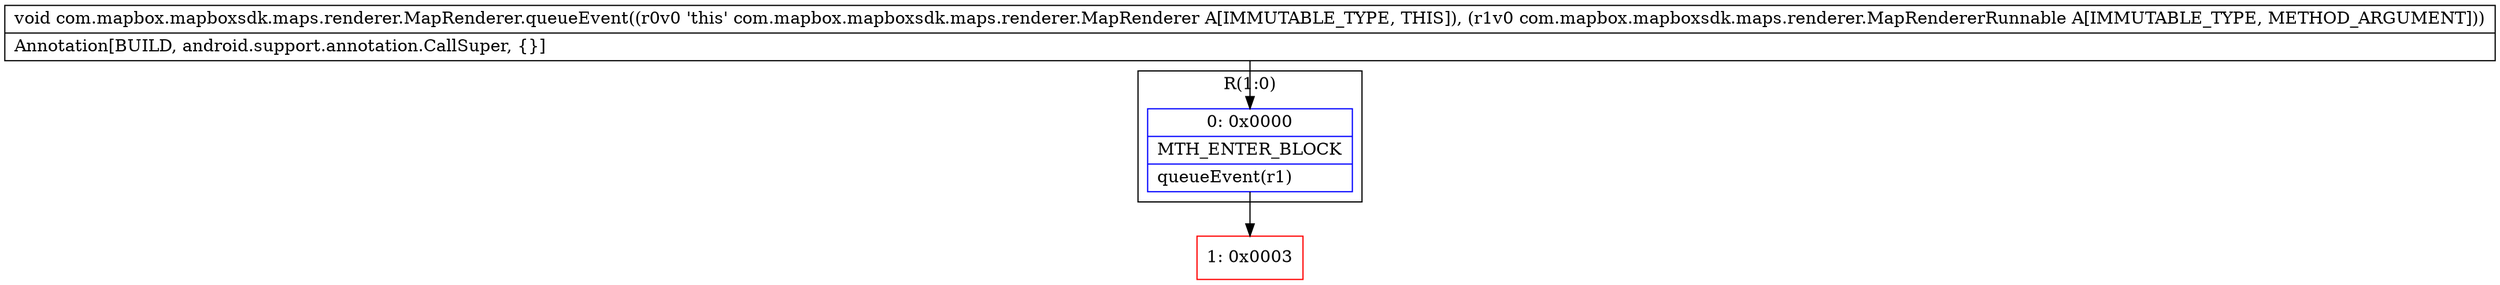 digraph "CFG forcom.mapbox.mapboxsdk.maps.renderer.MapRenderer.queueEvent(Lcom\/mapbox\/mapboxsdk\/maps\/renderer\/MapRendererRunnable;)V" {
subgraph cluster_Region_1291687207 {
label = "R(1:0)";
node [shape=record,color=blue];
Node_0 [shape=record,label="{0\:\ 0x0000|MTH_ENTER_BLOCK\l|queueEvent(r1)\l}"];
}
Node_1 [shape=record,color=red,label="{1\:\ 0x0003}"];
MethodNode[shape=record,label="{void com.mapbox.mapboxsdk.maps.renderer.MapRenderer.queueEvent((r0v0 'this' com.mapbox.mapboxsdk.maps.renderer.MapRenderer A[IMMUTABLE_TYPE, THIS]), (r1v0 com.mapbox.mapboxsdk.maps.renderer.MapRendererRunnable A[IMMUTABLE_TYPE, METHOD_ARGUMENT]))  | Annotation[BUILD, android.support.annotation.CallSuper, \{\}]\l}"];
MethodNode -> Node_0;
Node_0 -> Node_1;
}

